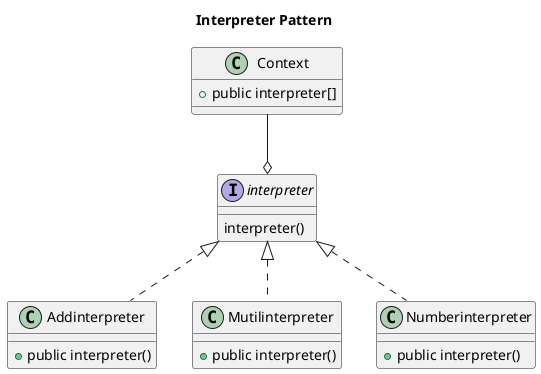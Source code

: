 @startuml
title Interpreter Pattern

interface interpreter {
    interpreter()
}
class Addinterpreter {
    + public interpreter()
}
class Mutilinterpreter {
    + public interpreter()
}
class Numberinterpreter {
    + public interpreter()
}
class Context {
    + public interpreter[]
}

interpreter <|.. Addinterpreter
interpreter <|.. Mutilinterpreter
interpreter <|.. Numberinterpreter

Context --o interpreter
@enduml